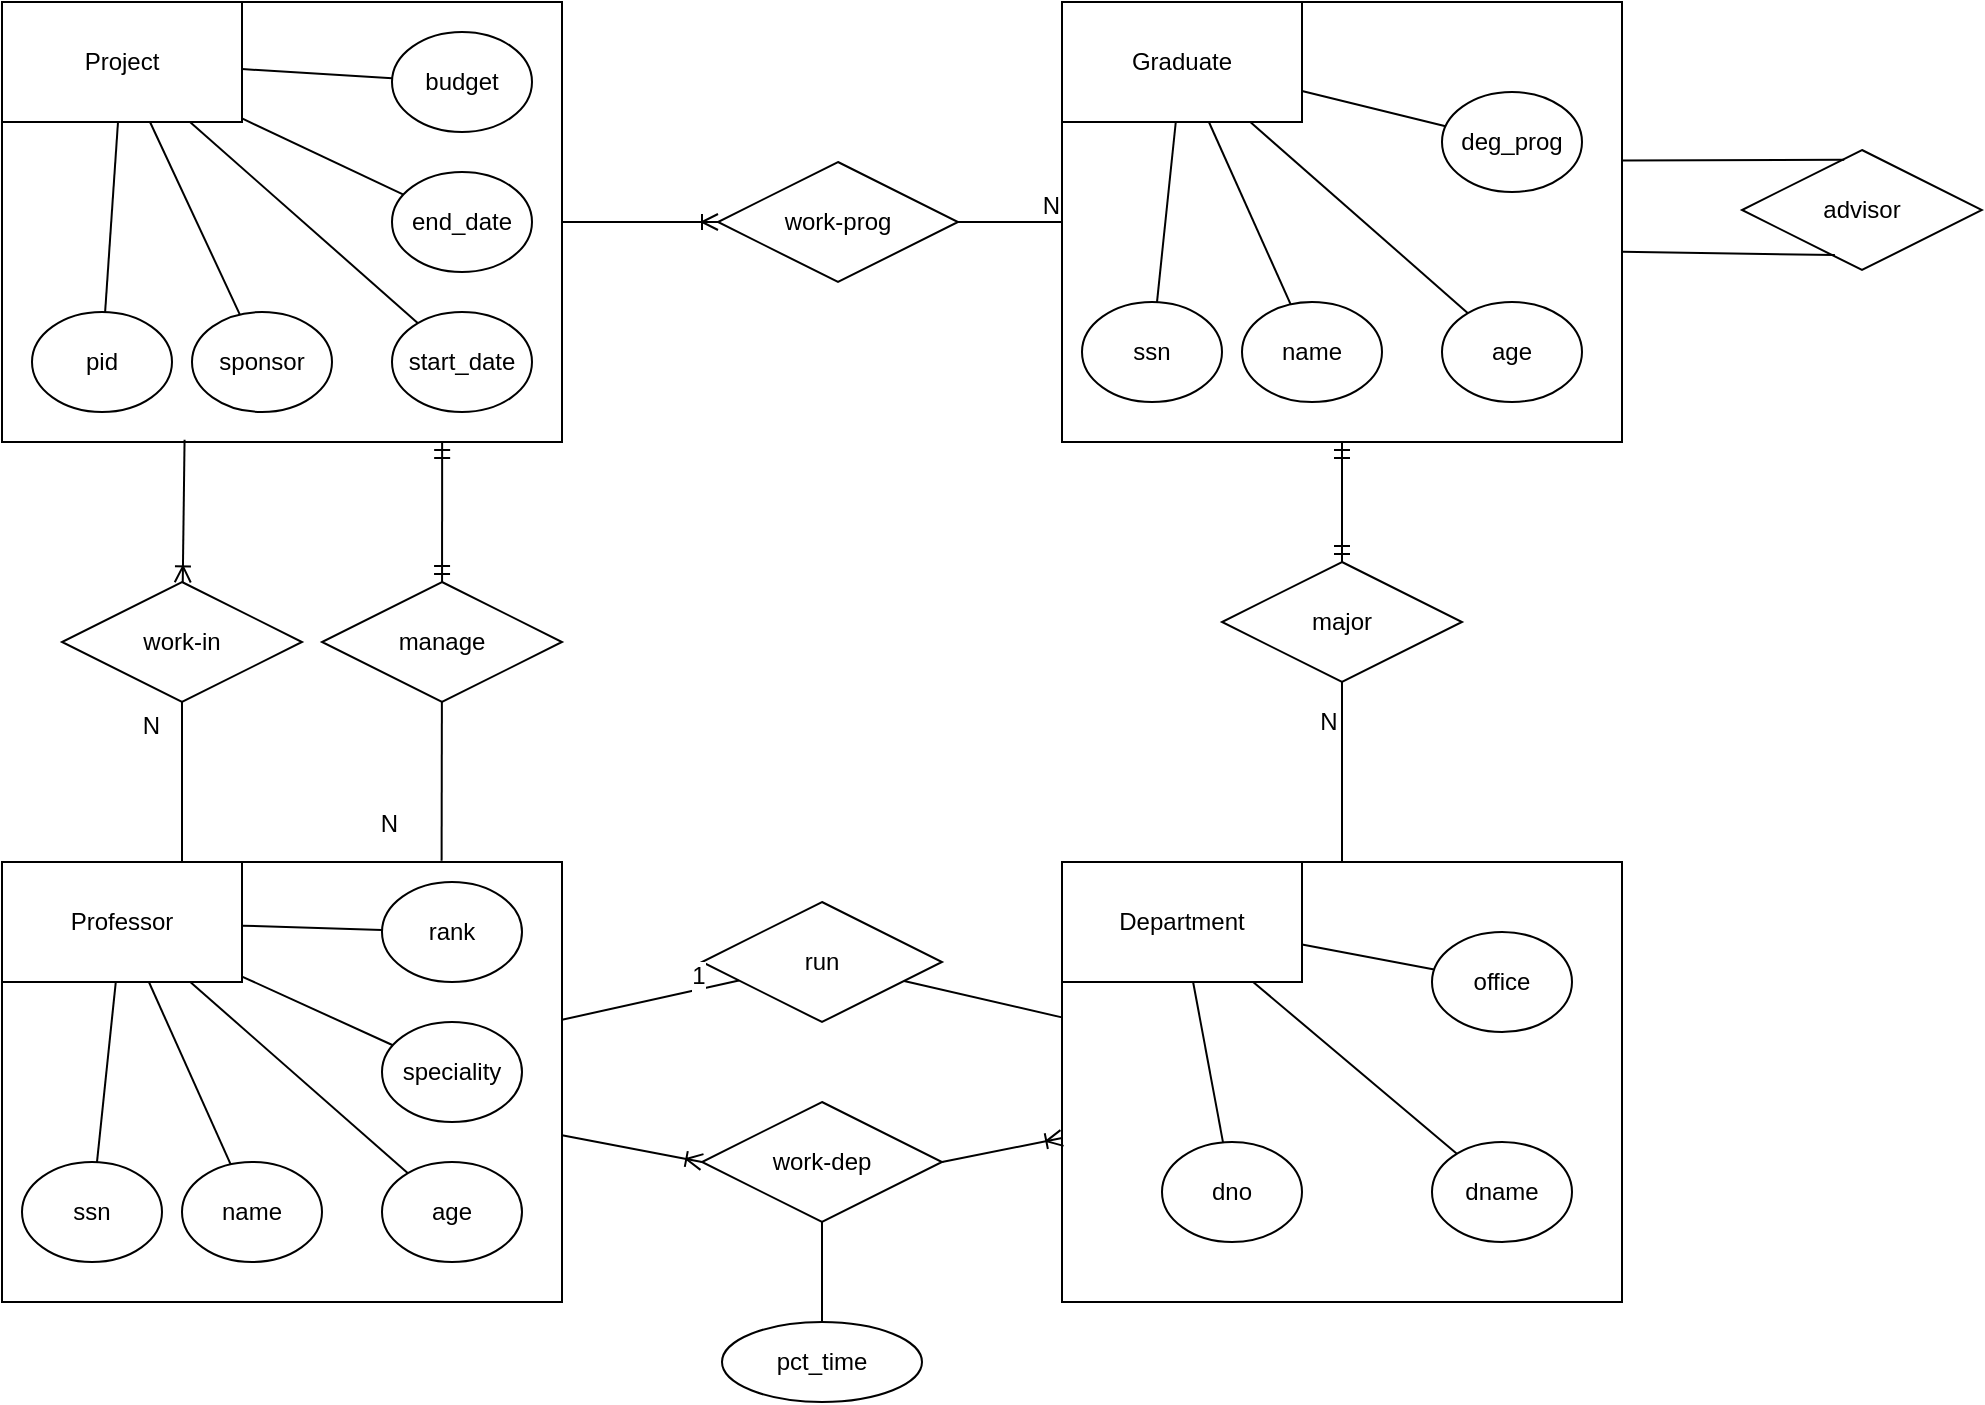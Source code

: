 <mxfile version="22.1.21" type="device">
  <diagram id="R2lEEEUBdFMjLlhIrx00" name="Page-1">
    <mxGraphModel dx="656" dy="386" grid="1" gridSize="10" guides="1" tooltips="1" connect="1" arrows="1" fold="1" page="1" pageScale="1" pageWidth="850" pageHeight="1100" math="0" shadow="0" extFonts="Permanent Marker^https://fonts.googleapis.com/css?family=Permanent+Marker">
      <root>
        <mxCell id="0" />
        <mxCell id="1" parent="0" />
        <mxCell id="DxsLvJLaP1TClayyJhD2-66" value="" style="group" vertex="1" connectable="0" parent="1">
          <mxGeometry x="200" y="550" width="280" height="220" as="geometry" />
        </mxCell>
        <mxCell id="DxsLvJLaP1TClayyJhD2-49" value="" style="group" vertex="1" connectable="0" parent="DxsLvJLaP1TClayyJhD2-66">
          <mxGeometry x="10" y="10" width="250" height="190" as="geometry" />
        </mxCell>
        <mxCell id="DxsLvJLaP1TClayyJhD2-3" value="ssn" style="ellipse;whiteSpace=wrap;html=1;" vertex="1" parent="DxsLvJLaP1TClayyJhD2-49">
          <mxGeometry y="140" width="70" height="50" as="geometry" />
        </mxCell>
        <mxCell id="DxsLvJLaP1TClayyJhD2-5" value="rank" style="ellipse;whiteSpace=wrap;html=1;" vertex="1" parent="DxsLvJLaP1TClayyJhD2-49">
          <mxGeometry x="180" width="70" height="50" as="geometry" />
        </mxCell>
        <mxCell id="DxsLvJLaP1TClayyJhD2-6" value="name" style="ellipse;whiteSpace=wrap;html=1;" vertex="1" parent="DxsLvJLaP1TClayyJhD2-49">
          <mxGeometry x="80" y="140" width="70" height="50" as="geometry" />
        </mxCell>
        <mxCell id="DxsLvJLaP1TClayyJhD2-7" value="age" style="ellipse;whiteSpace=wrap;html=1;" vertex="1" parent="DxsLvJLaP1TClayyJhD2-49">
          <mxGeometry x="180" y="140" width="70" height="50" as="geometry" />
        </mxCell>
        <mxCell id="DxsLvJLaP1TClayyJhD2-8" value="speciality" style="ellipse;whiteSpace=wrap;html=1;" vertex="1" parent="DxsLvJLaP1TClayyJhD2-49">
          <mxGeometry x="180" y="70" width="70" height="50" as="geometry" />
        </mxCell>
        <mxCell id="DxsLvJLaP1TClayyJhD2-54" value="" style="rounded=0;whiteSpace=wrap;html=1;pointerEvents=0;align=center;verticalAlign=top;fontFamily=Helvetica;fontSize=12;fontColor=default;fillColor=none;gradientColor=none;" vertex="1" parent="DxsLvJLaP1TClayyJhD2-66">
          <mxGeometry width="280" height="220" as="geometry" />
        </mxCell>
        <mxCell id="DxsLvJLaP1TClayyJhD2-2" value="Professor" style="rounded=0;whiteSpace=wrap;html=1;" vertex="1" parent="DxsLvJLaP1TClayyJhD2-66">
          <mxGeometry width="120" height="60" as="geometry" />
        </mxCell>
        <mxCell id="DxsLvJLaP1TClayyJhD2-10" value="" style="endArrow=none;html=1;rounded=0;" edge="1" parent="DxsLvJLaP1TClayyJhD2-66" source="DxsLvJLaP1TClayyJhD2-6" target="DxsLvJLaP1TClayyJhD2-2">
          <mxGeometry width="50" height="50" relative="1" as="geometry">
            <mxPoint x="230" y="210" as="sourcePoint" />
            <mxPoint x="280" y="160" as="targetPoint" />
          </mxGeometry>
        </mxCell>
        <mxCell id="DxsLvJLaP1TClayyJhD2-11" value="" style="endArrow=none;html=1;rounded=0;" edge="1" parent="DxsLvJLaP1TClayyJhD2-66" source="DxsLvJLaP1TClayyJhD2-7" target="DxsLvJLaP1TClayyJhD2-2">
          <mxGeometry width="50" height="50" relative="1" as="geometry">
            <mxPoint x="240" y="220" as="sourcePoint" />
            <mxPoint x="290" y="170" as="targetPoint" />
          </mxGeometry>
        </mxCell>
        <mxCell id="DxsLvJLaP1TClayyJhD2-12" value="" style="endArrow=none;html=1;rounded=0;" edge="1" parent="DxsLvJLaP1TClayyJhD2-66" source="DxsLvJLaP1TClayyJhD2-8" target="DxsLvJLaP1TClayyJhD2-2">
          <mxGeometry width="50" height="50" relative="1" as="geometry">
            <mxPoint x="250" y="230" as="sourcePoint" />
            <mxPoint x="300" y="180" as="targetPoint" />
          </mxGeometry>
        </mxCell>
        <mxCell id="DxsLvJLaP1TClayyJhD2-13" value="" style="endArrow=none;html=1;rounded=0;" edge="1" parent="DxsLvJLaP1TClayyJhD2-66" source="DxsLvJLaP1TClayyJhD2-5" target="DxsLvJLaP1TClayyJhD2-2">
          <mxGeometry width="50" height="50" relative="1" as="geometry">
            <mxPoint x="260" y="240" as="sourcePoint" />
            <mxPoint x="310" y="190" as="targetPoint" />
          </mxGeometry>
        </mxCell>
        <mxCell id="DxsLvJLaP1TClayyJhD2-15" value="" style="endArrow=none;html=1;rounded=0;" edge="1" parent="DxsLvJLaP1TClayyJhD2-66" source="DxsLvJLaP1TClayyJhD2-3" target="DxsLvJLaP1TClayyJhD2-2">
          <mxGeometry width="50" height="50" relative="1" as="geometry">
            <mxPoint x="280" y="260" as="sourcePoint" />
            <mxPoint x="330" y="210" as="targetPoint" />
          </mxGeometry>
        </mxCell>
        <mxCell id="DxsLvJLaP1TClayyJhD2-67" value="" style="group" vertex="1" connectable="0" parent="1">
          <mxGeometry x="730" y="550" width="280" height="220" as="geometry" />
        </mxCell>
        <mxCell id="DxsLvJLaP1TClayyJhD2-53" value="" style="group" vertex="1" connectable="0" parent="DxsLvJLaP1TClayyJhD2-67">
          <mxGeometry x="25" y="30" width="230" height="160" as="geometry" />
        </mxCell>
        <mxCell id="DxsLvJLaP1TClayyJhD2-17" value="dno" style="ellipse;whiteSpace=wrap;html=1;" vertex="1" parent="DxsLvJLaP1TClayyJhD2-53">
          <mxGeometry x="25" y="110" width="70" height="50" as="geometry" />
        </mxCell>
        <mxCell id="DxsLvJLaP1TClayyJhD2-19" value="dname" style="ellipse;whiteSpace=wrap;html=1;" vertex="1" parent="DxsLvJLaP1TClayyJhD2-53">
          <mxGeometry x="160" y="110" width="70" height="50" as="geometry" />
        </mxCell>
        <mxCell id="DxsLvJLaP1TClayyJhD2-20" value="office" style="ellipse;whiteSpace=wrap;html=1;" vertex="1" parent="DxsLvJLaP1TClayyJhD2-53">
          <mxGeometry x="160" y="5" width="70" height="50" as="geometry" />
        </mxCell>
        <mxCell id="DxsLvJLaP1TClayyJhD2-55" value="" style="rounded=0;whiteSpace=wrap;html=1;pointerEvents=0;align=center;verticalAlign=top;fontFamily=Helvetica;fontSize=12;fontColor=default;fillColor=none;gradientColor=none;" vertex="1" parent="DxsLvJLaP1TClayyJhD2-67">
          <mxGeometry width="280" height="220" as="geometry" />
        </mxCell>
        <mxCell id="DxsLvJLaP1TClayyJhD2-16" value="Department" style="rounded=0;whiteSpace=wrap;html=1;" vertex="1" parent="DxsLvJLaP1TClayyJhD2-67">
          <mxGeometry width="120" height="60" as="geometry" />
        </mxCell>
        <mxCell id="DxsLvJLaP1TClayyJhD2-22" value="" style="endArrow=none;html=1;rounded=0;" edge="1" parent="DxsLvJLaP1TClayyJhD2-67" source="DxsLvJLaP1TClayyJhD2-19" target="DxsLvJLaP1TClayyJhD2-16">
          <mxGeometry width="50" height="50" relative="1" as="geometry">
            <mxPoint x="235" y="200" as="sourcePoint" />
            <mxPoint x="285" y="150" as="targetPoint" />
          </mxGeometry>
        </mxCell>
        <mxCell id="DxsLvJLaP1TClayyJhD2-23" value="" style="endArrow=none;html=1;rounded=0;" edge="1" parent="DxsLvJLaP1TClayyJhD2-67" source="DxsLvJLaP1TClayyJhD2-20" target="DxsLvJLaP1TClayyJhD2-16">
          <mxGeometry width="50" height="50" relative="1" as="geometry">
            <mxPoint x="245" y="210" as="sourcePoint" />
            <mxPoint x="295" y="160" as="targetPoint" />
          </mxGeometry>
        </mxCell>
        <mxCell id="DxsLvJLaP1TClayyJhD2-26" value="" style="endArrow=none;html=1;rounded=0;" edge="1" parent="DxsLvJLaP1TClayyJhD2-67" source="DxsLvJLaP1TClayyJhD2-17" target="DxsLvJLaP1TClayyJhD2-16">
          <mxGeometry width="50" height="50" relative="1" as="geometry">
            <mxPoint x="285" y="250" as="sourcePoint" />
            <mxPoint x="335" y="200" as="targetPoint" />
          </mxGeometry>
        </mxCell>
        <mxCell id="DxsLvJLaP1TClayyJhD2-68" value="" style="group" vertex="1" connectable="0" parent="1">
          <mxGeometry x="200" y="120" width="280" height="220" as="geometry" />
        </mxCell>
        <mxCell id="DxsLvJLaP1TClayyJhD2-52" value="" style="group" vertex="1" connectable="0" parent="DxsLvJLaP1TClayyJhD2-68">
          <mxGeometry x="15" y="15" width="250" height="190" as="geometry" />
        </mxCell>
        <mxCell id="DxsLvJLaP1TClayyJhD2-27" value="Project" style="rounded=0;whiteSpace=wrap;html=1;" vertex="1" parent="DxsLvJLaP1TClayyJhD2-52">
          <mxGeometry x="-15" y="-15" width="120" height="60" as="geometry" />
        </mxCell>
        <mxCell id="DxsLvJLaP1TClayyJhD2-28" value="pid" style="ellipse;whiteSpace=wrap;html=1;" vertex="1" parent="DxsLvJLaP1TClayyJhD2-52">
          <mxGeometry y="140" width="70" height="50" as="geometry" />
        </mxCell>
        <mxCell id="DxsLvJLaP1TClayyJhD2-29" value="budget" style="ellipse;whiteSpace=wrap;html=1;" vertex="1" parent="DxsLvJLaP1TClayyJhD2-52">
          <mxGeometry x="180" width="70" height="50" as="geometry" />
        </mxCell>
        <mxCell id="DxsLvJLaP1TClayyJhD2-30" value="sponsor" style="ellipse;whiteSpace=wrap;html=1;" vertex="1" parent="DxsLvJLaP1TClayyJhD2-52">
          <mxGeometry x="80" y="140" width="70" height="50" as="geometry" />
        </mxCell>
        <mxCell id="DxsLvJLaP1TClayyJhD2-31" value="start_date" style="ellipse;whiteSpace=wrap;html=1;" vertex="1" parent="DxsLvJLaP1TClayyJhD2-52">
          <mxGeometry x="180" y="140" width="70" height="50" as="geometry" />
        </mxCell>
        <mxCell id="DxsLvJLaP1TClayyJhD2-32" value="end_date" style="ellipse;whiteSpace=wrap;html=1;" vertex="1" parent="DxsLvJLaP1TClayyJhD2-52">
          <mxGeometry x="180" y="70" width="70" height="50" as="geometry" />
        </mxCell>
        <mxCell id="DxsLvJLaP1TClayyJhD2-33" value="" style="endArrow=none;html=1;rounded=0;" edge="1" parent="DxsLvJLaP1TClayyJhD2-52" source="DxsLvJLaP1TClayyJhD2-30" target="DxsLvJLaP1TClayyJhD2-27">
          <mxGeometry width="50" height="50" relative="1" as="geometry">
            <mxPoint x="220" y="200" as="sourcePoint" />
            <mxPoint x="270" y="150" as="targetPoint" />
          </mxGeometry>
        </mxCell>
        <mxCell id="DxsLvJLaP1TClayyJhD2-34" value="" style="endArrow=none;html=1;rounded=0;" edge="1" parent="DxsLvJLaP1TClayyJhD2-52" source="DxsLvJLaP1TClayyJhD2-31" target="DxsLvJLaP1TClayyJhD2-27">
          <mxGeometry width="50" height="50" relative="1" as="geometry">
            <mxPoint x="230" y="210" as="sourcePoint" />
            <mxPoint x="280" y="160" as="targetPoint" />
          </mxGeometry>
        </mxCell>
        <mxCell id="DxsLvJLaP1TClayyJhD2-35" value="" style="endArrow=none;html=1;rounded=0;" edge="1" parent="DxsLvJLaP1TClayyJhD2-52" source="DxsLvJLaP1TClayyJhD2-32" target="DxsLvJLaP1TClayyJhD2-27">
          <mxGeometry width="50" height="50" relative="1" as="geometry">
            <mxPoint x="240" y="220" as="sourcePoint" />
            <mxPoint x="290" y="170" as="targetPoint" />
          </mxGeometry>
        </mxCell>
        <mxCell id="DxsLvJLaP1TClayyJhD2-36" value="" style="endArrow=none;html=1;rounded=0;" edge="1" parent="DxsLvJLaP1TClayyJhD2-52" source="DxsLvJLaP1TClayyJhD2-29" target="DxsLvJLaP1TClayyJhD2-27">
          <mxGeometry width="50" height="50" relative="1" as="geometry">
            <mxPoint x="250" y="230" as="sourcePoint" />
            <mxPoint x="300" y="180" as="targetPoint" />
          </mxGeometry>
        </mxCell>
        <mxCell id="DxsLvJLaP1TClayyJhD2-37" value="" style="endArrow=none;html=1;rounded=0;" edge="1" parent="DxsLvJLaP1TClayyJhD2-52" source="DxsLvJLaP1TClayyJhD2-28" target="DxsLvJLaP1TClayyJhD2-27">
          <mxGeometry width="50" height="50" relative="1" as="geometry">
            <mxPoint x="270" y="250" as="sourcePoint" />
            <mxPoint x="320" y="200" as="targetPoint" />
          </mxGeometry>
        </mxCell>
        <mxCell id="DxsLvJLaP1TClayyJhD2-56" value="" style="rounded=0;whiteSpace=wrap;html=1;pointerEvents=0;align=center;verticalAlign=top;fontFamily=Helvetica;fontSize=12;fontColor=default;fillColor=none;gradientColor=none;" vertex="1" parent="DxsLvJLaP1TClayyJhD2-68">
          <mxGeometry width="280" height="220" as="geometry" />
        </mxCell>
        <mxCell id="DxsLvJLaP1TClayyJhD2-69" value="" style="group" vertex="1" connectable="0" parent="1">
          <mxGeometry x="730" y="120" width="280" height="250" as="geometry" />
        </mxCell>
        <mxCell id="DxsLvJLaP1TClayyJhD2-51" value="" style="group" vertex="1" connectable="0" parent="DxsLvJLaP1TClayyJhD2-69">
          <mxGeometry x="10" y="40" width="250" height="160" as="geometry" />
        </mxCell>
        <mxCell id="DxsLvJLaP1TClayyJhD2-39" value="ssn" style="ellipse;whiteSpace=wrap;html=1;" vertex="1" parent="DxsLvJLaP1TClayyJhD2-51">
          <mxGeometry y="110" width="70" height="50" as="geometry" />
        </mxCell>
        <mxCell id="DxsLvJLaP1TClayyJhD2-41" value="name" style="ellipse;whiteSpace=wrap;html=1;" vertex="1" parent="DxsLvJLaP1TClayyJhD2-51">
          <mxGeometry x="80" y="110" width="70" height="50" as="geometry" />
        </mxCell>
        <mxCell id="DxsLvJLaP1TClayyJhD2-42" value="age" style="ellipse;whiteSpace=wrap;html=1;" vertex="1" parent="DxsLvJLaP1TClayyJhD2-51">
          <mxGeometry x="180" y="110" width="70" height="50" as="geometry" />
        </mxCell>
        <mxCell id="DxsLvJLaP1TClayyJhD2-43" value="deg_prog" style="ellipse;whiteSpace=wrap;html=1;" vertex="1" parent="DxsLvJLaP1TClayyJhD2-51">
          <mxGeometry x="180" y="5" width="70" height="50" as="geometry" />
        </mxCell>
        <mxCell id="DxsLvJLaP1TClayyJhD2-58" value="" style="rounded=0;whiteSpace=wrap;html=1;pointerEvents=0;align=center;verticalAlign=top;fontFamily=Helvetica;fontSize=12;fontColor=default;fillColor=none;gradientColor=none;" vertex="1" parent="DxsLvJLaP1TClayyJhD2-69">
          <mxGeometry width="280" height="220" as="geometry" />
        </mxCell>
        <mxCell id="DxsLvJLaP1TClayyJhD2-38" value="Graduate" style="rounded=0;whiteSpace=wrap;html=1;" vertex="1" parent="DxsLvJLaP1TClayyJhD2-69">
          <mxGeometry width="120" height="60" as="geometry" />
        </mxCell>
        <mxCell id="DxsLvJLaP1TClayyJhD2-44" value="" style="endArrow=none;html=1;rounded=0;" edge="1" parent="DxsLvJLaP1TClayyJhD2-69" source="DxsLvJLaP1TClayyJhD2-41" target="DxsLvJLaP1TClayyJhD2-38">
          <mxGeometry width="50" height="50" relative="1" as="geometry">
            <mxPoint x="230" y="210" as="sourcePoint" />
            <mxPoint x="280" y="160" as="targetPoint" />
          </mxGeometry>
        </mxCell>
        <mxCell id="DxsLvJLaP1TClayyJhD2-45" value="" style="endArrow=none;html=1;rounded=0;" edge="1" parent="DxsLvJLaP1TClayyJhD2-69" source="DxsLvJLaP1TClayyJhD2-42" target="DxsLvJLaP1TClayyJhD2-38">
          <mxGeometry width="50" height="50" relative="1" as="geometry">
            <mxPoint x="240" y="220" as="sourcePoint" />
            <mxPoint x="290" y="170" as="targetPoint" />
          </mxGeometry>
        </mxCell>
        <mxCell id="DxsLvJLaP1TClayyJhD2-46" value="" style="endArrow=none;html=1;rounded=0;" edge="1" parent="DxsLvJLaP1TClayyJhD2-69" source="DxsLvJLaP1TClayyJhD2-43" target="DxsLvJLaP1TClayyJhD2-38">
          <mxGeometry width="50" height="50" relative="1" as="geometry">
            <mxPoint x="250" y="230" as="sourcePoint" />
            <mxPoint x="300" y="180" as="targetPoint" />
          </mxGeometry>
        </mxCell>
        <mxCell id="DxsLvJLaP1TClayyJhD2-48" value="" style="endArrow=none;html=1;rounded=0;" edge="1" parent="DxsLvJLaP1TClayyJhD2-69" source="DxsLvJLaP1TClayyJhD2-39" target="DxsLvJLaP1TClayyJhD2-38">
          <mxGeometry width="50" height="50" relative="1" as="geometry">
            <mxPoint x="280" y="260" as="sourcePoint" />
            <mxPoint x="330" y="210" as="targetPoint" />
          </mxGeometry>
        </mxCell>
        <mxCell id="DxsLvJLaP1TClayyJhD2-75" value="run" style="shape=rhombus;perimeter=rhombusPerimeter;whiteSpace=wrap;html=1;align=center;pointerEvents=0;verticalAlign=middle;fontFamily=Helvetica;fontSize=12;fontColor=default;fillColor=none;gradientColor=none;" vertex="1" parent="1">
          <mxGeometry x="550" y="570" width="120" height="60" as="geometry" />
        </mxCell>
        <mxCell id="DxsLvJLaP1TClayyJhD2-78" value="1" style="endArrow=none;html=1;rounded=0;fontFamily=Helvetica;fontSize=12;fontColor=default;" edge="1" parent="1" source="DxsLvJLaP1TClayyJhD2-54" target="DxsLvJLaP1TClayyJhD2-75">
          <mxGeometry x="0.563" y="7" relative="1" as="geometry">
            <mxPoint x="460" y="720" as="sourcePoint" />
            <mxPoint x="620" y="720" as="targetPoint" />
            <mxPoint as="offset" />
          </mxGeometry>
        </mxCell>
        <mxCell id="DxsLvJLaP1TClayyJhD2-81" value="" style="endArrow=none;html=1;rounded=0;fontFamily=Helvetica;fontSize=12;fontColor=default;" edge="1" parent="1" source="DxsLvJLaP1TClayyJhD2-55" target="DxsLvJLaP1TClayyJhD2-75">
          <mxGeometry x="0.563" y="7" relative="1" as="geometry">
            <mxPoint x="410" y="670" as="sourcePoint" />
            <mxPoint x="525" y="670" as="targetPoint" />
            <mxPoint as="offset" />
          </mxGeometry>
        </mxCell>
        <mxCell id="DxsLvJLaP1TClayyJhD2-83" value="work-dep" style="shape=rhombus;perimeter=rhombusPerimeter;whiteSpace=wrap;html=1;align=center;pointerEvents=0;verticalAlign=middle;fontFamily=Helvetica;fontSize=12;fontColor=default;fillColor=none;gradientColor=none;" vertex="1" parent="1">
          <mxGeometry x="550" y="670" width="120" height="60" as="geometry" />
        </mxCell>
        <mxCell id="DxsLvJLaP1TClayyJhD2-84" value="" style="fontSize=12;html=1;endArrow=ERoneToMany;rounded=0;fontFamily=Helvetica;fontColor=default;entryX=0;entryY=0.5;entryDx=0;entryDy=0;" edge="1" parent="1" source="DxsLvJLaP1TClayyJhD2-54" target="DxsLvJLaP1TClayyJhD2-83">
          <mxGeometry width="100" height="100" relative="1" as="geometry">
            <mxPoint x="490" y="830" as="sourcePoint" />
            <mxPoint x="590" y="730" as="targetPoint" />
          </mxGeometry>
        </mxCell>
        <mxCell id="DxsLvJLaP1TClayyJhD2-85" value="pct_time" style="ellipse;whiteSpace=wrap;html=1;align=center;pointerEvents=0;verticalAlign=middle;fontFamily=Helvetica;fontSize=12;fontColor=default;fillColor=none;gradientColor=none;" vertex="1" parent="1">
          <mxGeometry x="560" y="780" width="100" height="40" as="geometry" />
        </mxCell>
        <mxCell id="DxsLvJLaP1TClayyJhD2-86" value="" style="endArrow=none;html=1;rounded=0;fontFamily=Helvetica;fontSize=12;fontColor=default;" edge="1" parent="1" source="DxsLvJLaP1TClayyJhD2-85" target="DxsLvJLaP1TClayyJhD2-83">
          <mxGeometry x="0.563" y="7" relative="1" as="geometry">
            <mxPoint x="580" y="790" as="sourcePoint" />
            <mxPoint x="580" y="750" as="targetPoint" />
            <mxPoint as="offset" />
          </mxGeometry>
        </mxCell>
        <mxCell id="DxsLvJLaP1TClayyJhD2-87" value="" style="fontSize=12;html=1;endArrow=ERoneToMany;rounded=0;fontFamily=Helvetica;fontColor=default;exitX=1;exitY=0.5;exitDx=0;exitDy=0;" edge="1" parent="1" source="DxsLvJLaP1TClayyJhD2-83" target="DxsLvJLaP1TClayyJhD2-55">
          <mxGeometry width="100" height="100" relative="1" as="geometry">
            <mxPoint x="470" y="770" as="sourcePoint" />
            <mxPoint x="570" y="670" as="targetPoint" />
          </mxGeometry>
        </mxCell>
        <mxCell id="DxsLvJLaP1TClayyJhD2-93" value="" style="fontSize=12;html=1;endArrow=ERmandOne;startArrow=ERmandOne;rounded=0;fontFamily=Helvetica;fontColor=default;entryX=0.5;entryY=1;entryDx=0;entryDy=0;" edge="1" parent="1" source="DxsLvJLaP1TClayyJhD2-92" target="DxsLvJLaP1TClayyJhD2-58">
          <mxGeometry width="100" height="100" relative="1" as="geometry">
            <mxPoint x="890" y="480" as="sourcePoint" />
            <mxPoint x="930" y="370" as="targetPoint" />
          </mxGeometry>
        </mxCell>
        <mxCell id="DxsLvJLaP1TClayyJhD2-92" value="major" style="shape=rhombus;perimeter=rhombusPerimeter;whiteSpace=wrap;html=1;align=center;pointerEvents=0;verticalAlign=middle;fontFamily=Helvetica;fontSize=12;fontColor=default;fillColor=none;gradientColor=none;" vertex="1" parent="1">
          <mxGeometry x="810" y="400" width="120" height="60" as="geometry" />
        </mxCell>
        <mxCell id="DxsLvJLaP1TClayyJhD2-95" value="N" style="endArrow=none;html=1;rounded=0;fontFamily=Helvetica;fontSize=12;fontColor=default;" edge="1" parent="1" source="DxsLvJLaP1TClayyJhD2-55" target="DxsLvJLaP1TClayyJhD2-92">
          <mxGeometry x="0.563" y="7" relative="1" as="geometry">
            <mxPoint x="690" y="440" as="sourcePoint" />
            <mxPoint x="690" y="330" as="targetPoint" />
            <mxPoint as="offset" />
          </mxGeometry>
        </mxCell>
        <mxCell id="DxsLvJLaP1TClayyJhD2-96" value="manage" style="shape=rhombus;perimeter=rhombusPerimeter;whiteSpace=wrap;html=1;align=center;pointerEvents=0;verticalAlign=middle;fontFamily=Helvetica;fontSize=12;fontColor=default;fillColor=none;gradientColor=none;" vertex="1" parent="1">
          <mxGeometry x="360" y="410" width="120" height="60" as="geometry" />
        </mxCell>
        <mxCell id="DxsLvJLaP1TClayyJhD2-97" value="work-in" style="shape=rhombus;perimeter=rhombusPerimeter;whiteSpace=wrap;html=1;align=center;pointerEvents=0;verticalAlign=middle;fontFamily=Helvetica;fontSize=12;fontColor=default;fillColor=none;gradientColor=none;" vertex="1" parent="1">
          <mxGeometry x="230" y="410" width="120" height="60" as="geometry" />
        </mxCell>
        <mxCell id="DxsLvJLaP1TClayyJhD2-98" value="" style="fontSize=12;html=1;endArrow=ERmandOne;startArrow=ERmandOne;rounded=0;fontFamily=Helvetica;fontColor=default;exitX=0.786;exitY=1;exitDx=0;exitDy=0;exitPerimeter=0;" edge="1" parent="1" source="DxsLvJLaP1TClayyJhD2-56" target="DxsLvJLaP1TClayyJhD2-96">
          <mxGeometry width="100" height="100" relative="1" as="geometry">
            <mxPoint x="490" y="510" as="sourcePoint" />
            <mxPoint x="590" y="410" as="targetPoint" />
          </mxGeometry>
        </mxCell>
        <mxCell id="DxsLvJLaP1TClayyJhD2-99" value="" style="endArrow=none;html=1;rounded=0;fontFamily=Helvetica;fontSize=12;fontColor=default;entryX=0.785;entryY=-0.003;entryDx=0;entryDy=0;entryPerimeter=0;" edge="1" parent="1" source="DxsLvJLaP1TClayyJhD2-96" target="DxsLvJLaP1TClayyJhD2-54">
          <mxGeometry relative="1" as="geometry">
            <mxPoint x="80" y="500" as="sourcePoint" />
            <mxPoint x="240" y="500" as="targetPoint" />
          </mxGeometry>
        </mxCell>
        <mxCell id="DxsLvJLaP1TClayyJhD2-100" value="N" style="resizable=0;html=1;whiteSpace=wrap;align=right;verticalAlign=bottom;pointerEvents=0;fontFamily=Helvetica;fontSize=12;fontColor=default;fillColor=none;gradientColor=none;" connectable="0" vertex="1" parent="DxsLvJLaP1TClayyJhD2-99">
          <mxGeometry x="1" relative="1" as="geometry">
            <mxPoint x="-20" y="-10" as="offset" />
          </mxGeometry>
        </mxCell>
        <mxCell id="DxsLvJLaP1TClayyJhD2-101" value="" style="fontSize=12;html=1;endArrow=ERoneToMany;rounded=0;fontFamily=Helvetica;fontColor=default;exitX=0.326;exitY=0.995;exitDx=0;exitDy=0;exitPerimeter=0;" edge="1" parent="1" source="DxsLvJLaP1TClayyJhD2-56" target="DxsLvJLaP1TClayyJhD2-97">
          <mxGeometry width="100" height="100" relative="1" as="geometry">
            <mxPoint x="400" y="510" as="sourcePoint" />
            <mxPoint x="500" y="410" as="targetPoint" />
          </mxGeometry>
        </mxCell>
        <mxCell id="DxsLvJLaP1TClayyJhD2-102" value="" style="endArrow=none;html=1;rounded=0;fontFamily=Helvetica;fontSize=12;fontColor=default;exitX=0.75;exitY=0;exitDx=0;exitDy=0;" edge="1" parent="1" source="DxsLvJLaP1TClayyJhD2-2" target="DxsLvJLaP1TClayyJhD2-97">
          <mxGeometry relative="1" as="geometry">
            <mxPoint x="370" y="460" as="sourcePoint" />
            <mxPoint x="530" y="460" as="targetPoint" />
          </mxGeometry>
        </mxCell>
        <mxCell id="DxsLvJLaP1TClayyJhD2-103" value="N" style="resizable=0;html=1;whiteSpace=wrap;align=right;verticalAlign=bottom;pointerEvents=0;fontFamily=Helvetica;fontSize=12;fontColor=default;fillColor=none;gradientColor=none;" connectable="0" vertex="1" parent="DxsLvJLaP1TClayyJhD2-102">
          <mxGeometry x="1" relative="1" as="geometry">
            <mxPoint x="-10" y="20" as="offset" />
          </mxGeometry>
        </mxCell>
        <mxCell id="DxsLvJLaP1TClayyJhD2-104" value="work-prog" style="shape=rhombus;perimeter=rhombusPerimeter;whiteSpace=wrap;html=1;align=center;pointerEvents=0;verticalAlign=middle;fontFamily=Helvetica;fontSize=12;fontColor=default;fillColor=none;gradientColor=none;" vertex="1" parent="1">
          <mxGeometry x="558" y="200" width="120" height="60" as="geometry" />
        </mxCell>
        <mxCell id="DxsLvJLaP1TClayyJhD2-105" value="" style="fontSize=12;html=1;endArrow=ERoneToMany;rounded=0;fontFamily=Helvetica;fontColor=default;exitX=1;exitY=0.5;exitDx=0;exitDy=0;entryX=0;entryY=0.5;entryDx=0;entryDy=0;" edge="1" parent="1" source="DxsLvJLaP1TClayyJhD2-56" target="DxsLvJLaP1TClayyJhD2-104">
          <mxGeometry width="100" height="100" relative="1" as="geometry">
            <mxPoint x="610" y="460" as="sourcePoint" />
            <mxPoint x="710" y="360" as="targetPoint" />
          </mxGeometry>
        </mxCell>
        <mxCell id="DxsLvJLaP1TClayyJhD2-106" value="" style="endArrow=none;html=1;rounded=0;fontFamily=Helvetica;fontSize=12;fontColor=default;" edge="1" parent="1" source="DxsLvJLaP1TClayyJhD2-104" target="DxsLvJLaP1TClayyJhD2-58">
          <mxGeometry relative="1" as="geometry">
            <mxPoint x="580" y="410" as="sourcePoint" />
            <mxPoint x="740" y="410" as="targetPoint" />
          </mxGeometry>
        </mxCell>
        <mxCell id="DxsLvJLaP1TClayyJhD2-107" value="N" style="resizable=0;html=1;whiteSpace=wrap;align=right;verticalAlign=bottom;pointerEvents=0;fontFamily=Helvetica;fontSize=12;fontColor=default;fillColor=none;gradientColor=none;" connectable="0" vertex="1" parent="DxsLvJLaP1TClayyJhD2-106">
          <mxGeometry x="1" relative="1" as="geometry" />
        </mxCell>
        <mxCell id="DxsLvJLaP1TClayyJhD2-108" value="advisor" style="shape=rhombus;perimeter=rhombusPerimeter;whiteSpace=wrap;html=1;align=center;pointerEvents=0;verticalAlign=middle;fontFamily=Helvetica;fontSize=12;fontColor=default;fillColor=none;gradientColor=none;" vertex="1" parent="1">
          <mxGeometry x="1070" y="194" width="120" height="60" as="geometry" />
        </mxCell>
        <mxCell id="DxsLvJLaP1TClayyJhD2-109" value="" style="endArrow=none;html=1;rounded=0;fontFamily=Helvetica;fontSize=12;fontColor=default;entryX=0.426;entryY=0.082;entryDx=0;entryDy=0;entryPerimeter=0;" edge="1" parent="1" target="DxsLvJLaP1TClayyJhD2-108">
          <mxGeometry relative="1" as="geometry">
            <mxPoint x="1010" y="199.2" as="sourcePoint" />
            <mxPoint x="1060" y="160" as="targetPoint" />
          </mxGeometry>
        </mxCell>
        <mxCell id="DxsLvJLaP1TClayyJhD2-111" value="" style="endArrow=none;html=1;rounded=0;fontFamily=Helvetica;fontSize=12;fontColor=default;entryX=0.387;entryY=0.875;entryDx=0;entryDy=0;entryPerimeter=0;" edge="1" parent="1" target="DxsLvJLaP1TClayyJhD2-108">
          <mxGeometry relative="1" as="geometry">
            <mxPoint x="1010" y="244.89" as="sourcePoint" />
            <mxPoint x="1070" y="260" as="targetPoint" />
          </mxGeometry>
        </mxCell>
      </root>
    </mxGraphModel>
  </diagram>
</mxfile>
